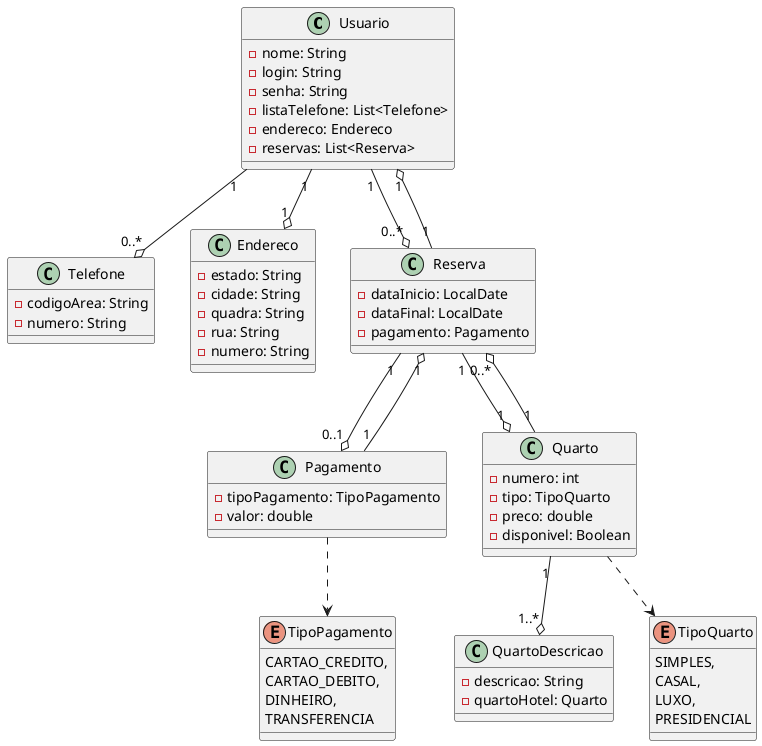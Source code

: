 @startuml Hotel

class Usuario {
  - nome: String
  - login: String
  - senha: String
  - listaTelefone: List<Telefone>
  - endereco: Endereco
  - reservas: List<Reserva>
}

class Telefone {
  - codigoArea: String
  - numero: String
}

class Endereco {
  - estado: String
  - cidade: String
  - quadra: String
  - rua: String
  - numero: String
}

class Reserva {
  - dataInicio: LocalDate
  - dataFinal: LocalDate
  - pagamento: Pagamento
}

class Pagamento {
  - tipoPagamento: TipoPagamento
  - valor: double
}

class Quarto {
  - numero: int
  - tipo: TipoQuarto
  - preco: double
  - disponivel: Boolean
}

class QuartoDescricao {
  - descricao: String
  - quartoHotel: Quarto
}

enum TipoQuarto {
  SIMPLES,
  CASAL,
  LUXO,
  PRESIDENCIAL
}

enum TipoPagamento {
  CARTAO_CREDITO,
  CARTAO_DEBITO,
  DINHEIRO,
  TRANSFERENCIA
}

Usuario "1" --o "0..*" Telefone
Usuario "1" --o "1" Endereco
Usuario "1" --o "0..*" Reserva
Reserva "1" --o "1" Quarto
Reserva "1" --o "0..1" Pagamento
Reserva "1" --o "1" Usuario
Pagamento "1" --o "1" Reserva
Quarto "1" --o "1..*" QuartoDescricao
Quarto "1" --o "0..*" Reserva
Quarto ..> TipoQuarto
Pagamento ..> TipoPagamento

@enduml
